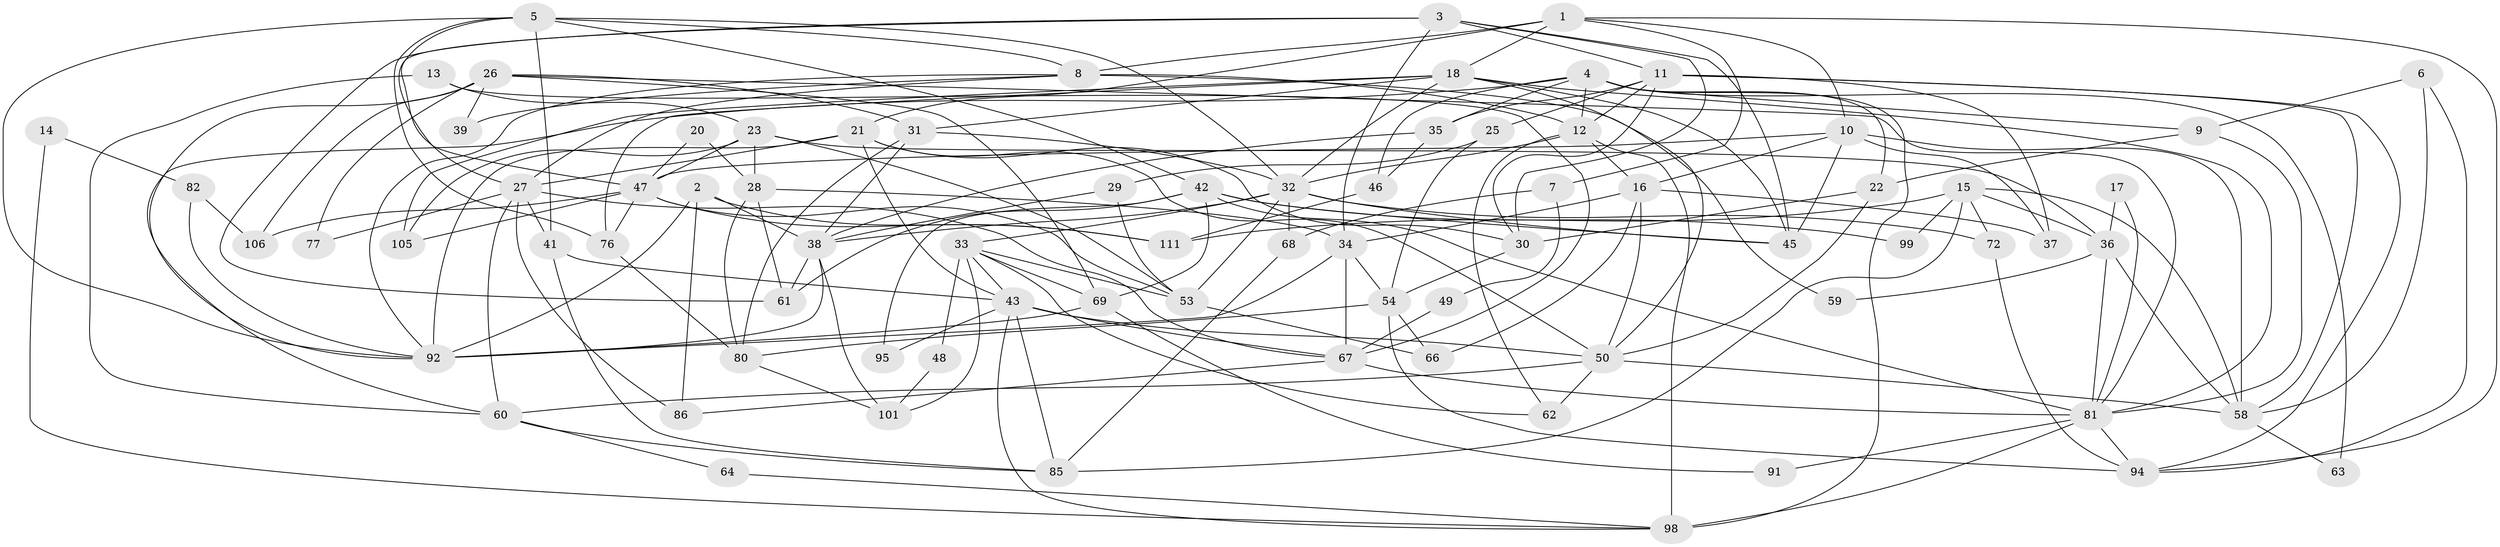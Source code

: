 // original degree distribution, {5: 0.1826086956521739, 4: 0.24347826086956523, 7: 0.06086956521739131, 2: 0.16521739130434782, 3: 0.2608695652173913, 6: 0.06086956521739131, 8: 0.02608695652173913}
// Generated by graph-tools (version 1.1) at 2025/11/02/27/25 16:11:20]
// undirected, 77 vertices, 188 edges
graph export_dot {
graph [start="1"]
  node [color=gray90,style=filled];
  1 [super="+107"];
  2;
  3 [super="+19"];
  4 [super="+65"];
  5 [super="+24"];
  6 [super="+79"];
  7;
  8 [super="+108"];
  9;
  10;
  11 [super="+40"];
  12 [super="+83"];
  13;
  14;
  15 [super="+51"];
  16 [super="+55"];
  17;
  18 [super="+56"];
  20;
  21 [super="+113"];
  22;
  23 [super="+57"];
  25;
  26 [super="+93"];
  27 [super="+104"];
  28 [super="+78"];
  29;
  30;
  31 [super="+74"];
  32 [super="+96"];
  33 [super="+75"];
  34 [super="+90"];
  35;
  36 [super="+71"];
  37;
  38 [super="+87"];
  39;
  41;
  42 [super="+52"];
  43 [super="+44"];
  45 [super="+73"];
  46;
  47 [super="+70"];
  48;
  49;
  50 [super="+114"];
  53 [super="+89"];
  54 [super="+102"];
  58;
  59;
  60 [super="+115"];
  61 [super="+100"];
  62;
  63;
  64;
  66;
  67 [super="+97"];
  68;
  69 [super="+84"];
  72;
  76;
  77;
  80;
  81 [super="+112"];
  82;
  85 [super="+88"];
  86;
  91;
  92 [super="+109"];
  94 [super="+103"];
  95;
  98 [super="+110"];
  99;
  101;
  105;
  106;
  111;
  1 -- 10;
  1 -- 7;
  1 -- 21;
  1 -- 8;
  1 -- 18;
  1 -- 94;
  2 -- 111;
  2 -- 92;
  2 -- 38;
  2 -- 86;
  3 -- 30;
  3 -- 11;
  3 -- 27;
  3 -- 34;
  3 -- 45;
  3 -- 61;
  4 -- 22;
  4 -- 35;
  4 -- 46;
  4 -- 60;
  4 -- 63;
  4 -- 9;
  4 -- 12;
  4 -- 98;
  5 -- 47;
  5 -- 76;
  5 -- 32;
  5 -- 41;
  5 -- 42;
  5 -- 92;
  5 -- 8;
  6 -- 58;
  6 -- 9;
  6 -- 94;
  7 -- 68;
  7 -- 49;
  8 -- 92;
  8 -- 39;
  8 -- 27;
  8 -- 59;
  8 -- 12;
  9 -- 22;
  9 -- 81;
  10 -- 58;
  10 -- 16;
  10 -- 37;
  10 -- 47;
  10 -- 45;
  11 -- 30;
  11 -- 58;
  11 -- 94;
  11 -- 25;
  11 -- 37;
  11 -- 35;
  11 -- 12;
  12 -- 98;
  12 -- 16;
  12 -- 32;
  12 -- 62;
  13 -- 67;
  13 -- 60;
  13 -- 23;
  14 -- 82;
  14 -- 98;
  15 -- 58;
  15 -- 85;
  15 -- 99;
  15 -- 36;
  15 -- 72;
  15 -- 111;
  16 -- 50;
  16 -- 34;
  16 -- 66;
  16 -- 37;
  17 -- 36;
  17 -- 81;
  18 -- 76;
  18 -- 105;
  18 -- 32;
  18 -- 45;
  18 -- 50;
  18 -- 81;
  18 -- 31;
  20 -- 28;
  20 -- 47;
  21 -- 43;
  21 -- 30;
  21 -- 50;
  21 -- 27;
  21 -- 92;
  22 -- 30;
  22 -- 50;
  23 -- 105;
  23 -- 53;
  23 -- 36;
  23 -- 47;
  23 -- 28;
  25 -- 29;
  25 -- 54;
  26 -- 92;
  26 -- 31;
  26 -- 39;
  26 -- 69 [weight=2];
  26 -- 77;
  26 -- 106;
  26 -- 81;
  27 -- 86;
  27 -- 41;
  27 -- 77;
  27 -- 67;
  27 -- 60;
  28 -- 34;
  28 -- 80;
  28 -- 61;
  29 -- 53;
  29 -- 38;
  30 -- 54;
  31 -- 80;
  31 -- 38;
  31 -- 32;
  32 -- 38;
  32 -- 33;
  32 -- 45;
  32 -- 68;
  32 -- 53;
  32 -- 72;
  33 -- 101;
  33 -- 43;
  33 -- 48;
  33 -- 69;
  33 -- 62;
  33 -- 53;
  34 -- 67;
  34 -- 54;
  34 -- 92;
  35 -- 46;
  35 -- 38;
  36 -- 58;
  36 -- 59;
  36 -- 81;
  38 -- 101;
  38 -- 92;
  38 -- 61;
  41 -- 85;
  41 -- 43;
  42 -- 61 [weight=2];
  42 -- 95;
  42 -- 99;
  42 -- 45;
  42 -- 69;
  42 -- 81;
  43 -- 98;
  43 -- 50;
  43 -- 95;
  43 -- 85;
  43 -- 67;
  46 -- 111;
  47 -- 105;
  47 -- 106;
  47 -- 76;
  47 -- 111;
  47 -- 53;
  48 -- 101;
  49 -- 67;
  50 -- 58;
  50 -- 60;
  50 -- 62;
  53 -- 66;
  54 -- 80;
  54 -- 94;
  54 -- 66;
  58 -- 63;
  60 -- 64;
  60 -- 85;
  64 -- 98;
  67 -- 86;
  67 -- 81;
  68 -- 85;
  69 -- 91;
  69 -- 92;
  72 -- 94;
  76 -- 80;
  80 -- 101;
  81 -- 91;
  81 -- 98 [weight=2];
  81 -- 94;
  82 -- 106;
  82 -- 92;
}
